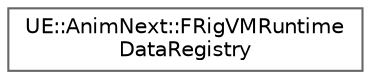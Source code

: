 digraph "Graphical Class Hierarchy"
{
 // INTERACTIVE_SVG=YES
 // LATEX_PDF_SIZE
  bgcolor="transparent";
  edge [fontname=Helvetica,fontsize=10,labelfontname=Helvetica,labelfontsize=10];
  node [fontname=Helvetica,fontsize=10,shape=box,height=0.2,width=0.4];
  rankdir="LR";
  Node0 [id="Node000000",label="UE::AnimNext::FRigVMRuntime\lDataRegistry",height=0.2,width=0.4,color="grey40", fillcolor="white", style="filled",URL="$df/d32/structUE_1_1AnimNext_1_1FRigVMRuntimeDataRegistry.html",tooltip="RigVMRuntimeDataRegistry."];
}
